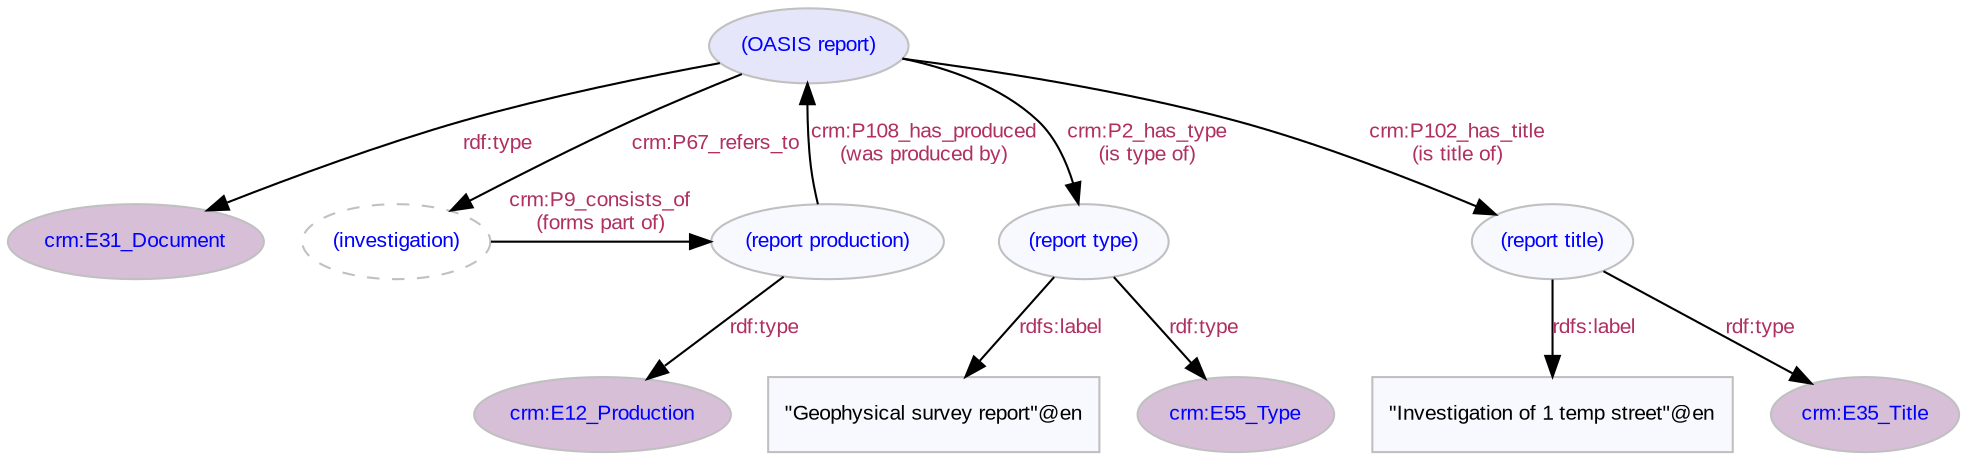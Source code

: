 digraph {
   // label = "OASIS Report";
   // labelloc = "t";
   node [color=gray, fontcolor=blue, fontsize=10, fontname=Arial, style=filled, fillcolor=ghostwhite, color=gray];
   edge [color=black, fontcolor=maroon, fontsize=10, fontname=Arial ];   
   "crm:E31_Document" [fillcolor=thistle, target="crm", URL="http://www.cidoc-crm.org/cidoc-crm/E31_Document"];
   "crm:E35_Title" [fillcolor=thistle, target="crm", URL="http://www.cidoc-crm.org/cidoc-crm/E35_Title"];   
   "crm:E55_Type" [fillcolor=thistle, target="crm", URL="http://www.cidoc-crm.org/cidoc-crm/E55_Type"]
   "crm:E12_Production" [fillcolor=thistle, target="crm", URL="http://www.cidoc-crm.org/cidoc-crm/E12_Production"];
   {rank = same; "(report production)"; "(investigation)";}
   "(report production)" -> "crm:E12_Production" [label="rdf:type", labelURL="http://www.w3.org/1999/02/22-rdf-syntax-ns#type"];
   "(investigation)" -> "(report production)" [label="crm:P9_consists_of\n(forms part of)", labelURL="http://www.cidoc-crm.org/cidoc-crm/P9_consists_of"]; 
   "(report production)" -> "(OASIS report)" [label="crm:P108_has_produced\n(was produced by)", labelURL="http://www.cidoc-crm.org/cidoc-crm/P108_has_produced"];
   "(OASIS report)" -> "(investigation)" [label="crm:P67_refers_to", labelURL="http://www.cidoc-crm.org/cidoc-crm/P67_refers_to"];    
   "(OASIS report)" [fillcolor=lavender];
   "(OASIS report)" -> "crm:E31_Document" [label="rdf:type", labelURL="http://www.w3.org/1999/02/22-rdf-syntax-ns#type"];
   "(investigation)" [style=dashed];   
   "(OASIS report)" -> "(report type)" [label="crm:P2_has_type\n(is type of)", labelURL="http://www.cidoc-crm.org/cidoc-crm/P2_has_type"];
   "(report type)" -> "crm:E55_Type" [label="rdf:type", labelURL="http://www.w3.org/1999/02/22-rdf-syntax-ns#type"];
   "(report type)" -> "\"Geophysical survey report\"@en" [label="rdfs:label", labelURL="http://www.w3.org/2000/01/rdf-schema#label"];  
   "\"Geophysical survey report\"@en" [shape=box, fontcolor=black];  
   "(OASIS report)" -> "(report title)" [label="crm:P102_has_title\n(is title of)", labelURL="http://www.cidoc-crm.org/cidoc-crm/P102_has_title"];
   "(report title)" -> "crm:E35_Title" [label="rdf:type", labelURL="http://www.w3.org/1999/02/22-rdf-syntax-ns#type"];
   "(report title)" -> "\"Investigation of 1 temp street\"@en" [label="rdfs:label", labelURL="http://www.w3.org/2000/01/rdf-schema#label"];  
   "\"Investigation of 1 temp street\"@en" [shape=box, fontcolor=black];  
 }